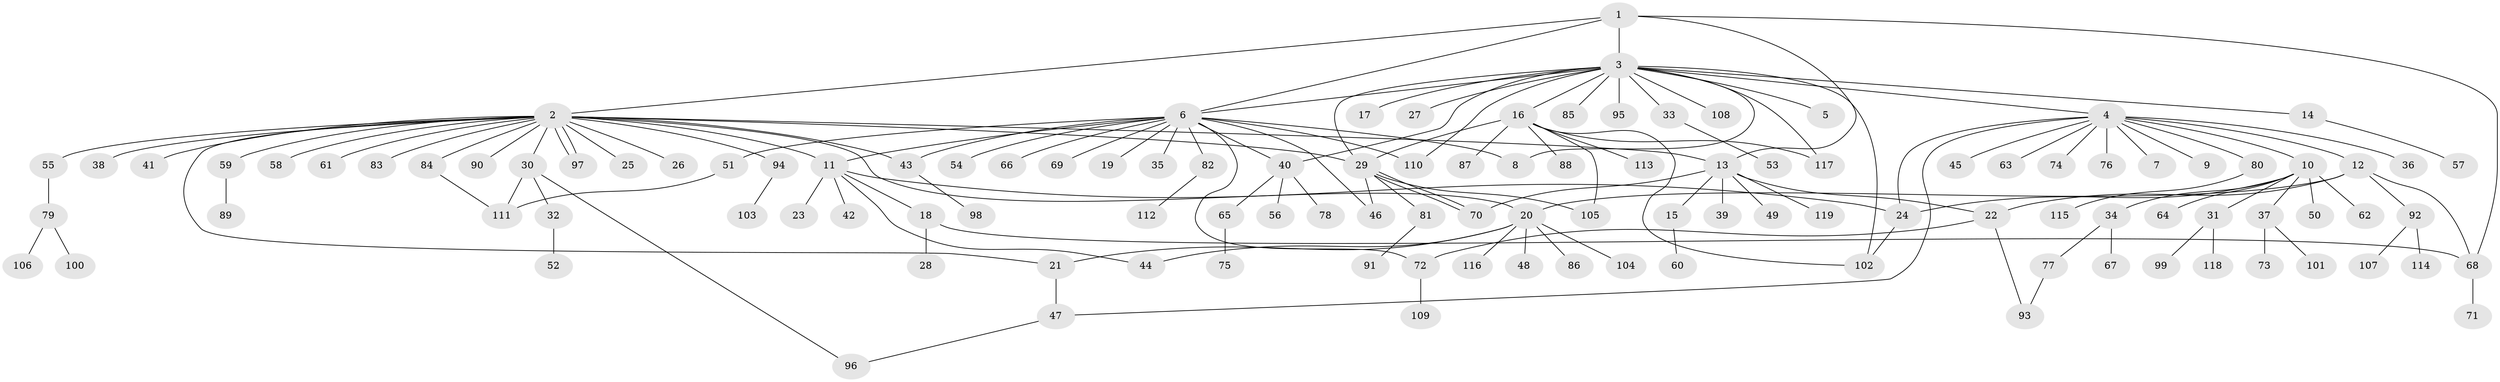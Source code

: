 // coarse degree distribution, {5: 0.03614457831325301, 22: 0.012048192771084338, 14: 0.012048192771084338, 16: 0.012048192771084338, 1: 0.5542168674698795, 12: 0.012048192771084338, 2: 0.24096385542168675, 6: 0.024096385542168676, 7: 0.03614457831325301, 4: 0.03614457831325301, 3: 0.024096385542168676}
// Generated by graph-tools (version 1.1) at 2025/18/03/04/25 18:18:26]
// undirected, 119 vertices, 149 edges
graph export_dot {
graph [start="1"]
  node [color=gray90,style=filled];
  1;
  2;
  3;
  4;
  5;
  6;
  7;
  8;
  9;
  10;
  11;
  12;
  13;
  14;
  15;
  16;
  17;
  18;
  19;
  20;
  21;
  22;
  23;
  24;
  25;
  26;
  27;
  28;
  29;
  30;
  31;
  32;
  33;
  34;
  35;
  36;
  37;
  38;
  39;
  40;
  41;
  42;
  43;
  44;
  45;
  46;
  47;
  48;
  49;
  50;
  51;
  52;
  53;
  54;
  55;
  56;
  57;
  58;
  59;
  60;
  61;
  62;
  63;
  64;
  65;
  66;
  67;
  68;
  69;
  70;
  71;
  72;
  73;
  74;
  75;
  76;
  77;
  78;
  79;
  80;
  81;
  82;
  83;
  84;
  85;
  86;
  87;
  88;
  89;
  90;
  91;
  92;
  93;
  94;
  95;
  96;
  97;
  98;
  99;
  100;
  101;
  102;
  103;
  104;
  105;
  106;
  107;
  108;
  109;
  110;
  111;
  112;
  113;
  114;
  115;
  116;
  117;
  118;
  119;
  1 -- 2;
  1 -- 3;
  1 -- 6;
  1 -- 13;
  1 -- 68;
  2 -- 11;
  2 -- 13;
  2 -- 20;
  2 -- 21;
  2 -- 25;
  2 -- 26;
  2 -- 29;
  2 -- 30;
  2 -- 38;
  2 -- 41;
  2 -- 43;
  2 -- 55;
  2 -- 58;
  2 -- 59;
  2 -- 61;
  2 -- 83;
  2 -- 84;
  2 -- 90;
  2 -- 94;
  2 -- 97;
  2 -- 97;
  3 -- 4;
  3 -- 5;
  3 -- 6;
  3 -- 8;
  3 -- 14;
  3 -- 16;
  3 -- 17;
  3 -- 27;
  3 -- 29;
  3 -- 33;
  3 -- 40;
  3 -- 85;
  3 -- 95;
  3 -- 102;
  3 -- 108;
  3 -- 110;
  3 -- 117;
  4 -- 7;
  4 -- 9;
  4 -- 10;
  4 -- 12;
  4 -- 24;
  4 -- 36;
  4 -- 45;
  4 -- 47;
  4 -- 63;
  4 -- 74;
  4 -- 76;
  4 -- 80;
  6 -- 8;
  6 -- 11;
  6 -- 19;
  6 -- 35;
  6 -- 40;
  6 -- 43;
  6 -- 46;
  6 -- 51;
  6 -- 54;
  6 -- 66;
  6 -- 69;
  6 -- 72;
  6 -- 82;
  6 -- 110;
  10 -- 24;
  10 -- 31;
  10 -- 34;
  10 -- 37;
  10 -- 50;
  10 -- 62;
  10 -- 64;
  11 -- 18;
  11 -- 23;
  11 -- 24;
  11 -- 42;
  11 -- 44;
  12 -- 20;
  12 -- 22;
  12 -- 68;
  12 -- 92;
  13 -- 15;
  13 -- 22;
  13 -- 39;
  13 -- 49;
  13 -- 70;
  13 -- 119;
  14 -- 57;
  15 -- 60;
  16 -- 29;
  16 -- 87;
  16 -- 88;
  16 -- 102;
  16 -- 105;
  16 -- 113;
  16 -- 117;
  18 -- 28;
  18 -- 68;
  20 -- 21;
  20 -- 44;
  20 -- 48;
  20 -- 86;
  20 -- 104;
  20 -- 116;
  21 -- 47;
  22 -- 72;
  22 -- 93;
  24 -- 102;
  29 -- 46;
  29 -- 70;
  29 -- 70;
  29 -- 81;
  29 -- 105;
  30 -- 32;
  30 -- 96;
  30 -- 111;
  31 -- 99;
  31 -- 118;
  32 -- 52;
  33 -- 53;
  34 -- 67;
  34 -- 77;
  37 -- 73;
  37 -- 101;
  40 -- 56;
  40 -- 65;
  40 -- 78;
  43 -- 98;
  47 -- 96;
  51 -- 111;
  55 -- 79;
  59 -- 89;
  65 -- 75;
  68 -- 71;
  72 -- 109;
  77 -- 93;
  79 -- 100;
  79 -- 106;
  80 -- 115;
  81 -- 91;
  82 -- 112;
  84 -- 111;
  92 -- 107;
  92 -- 114;
  94 -- 103;
}
